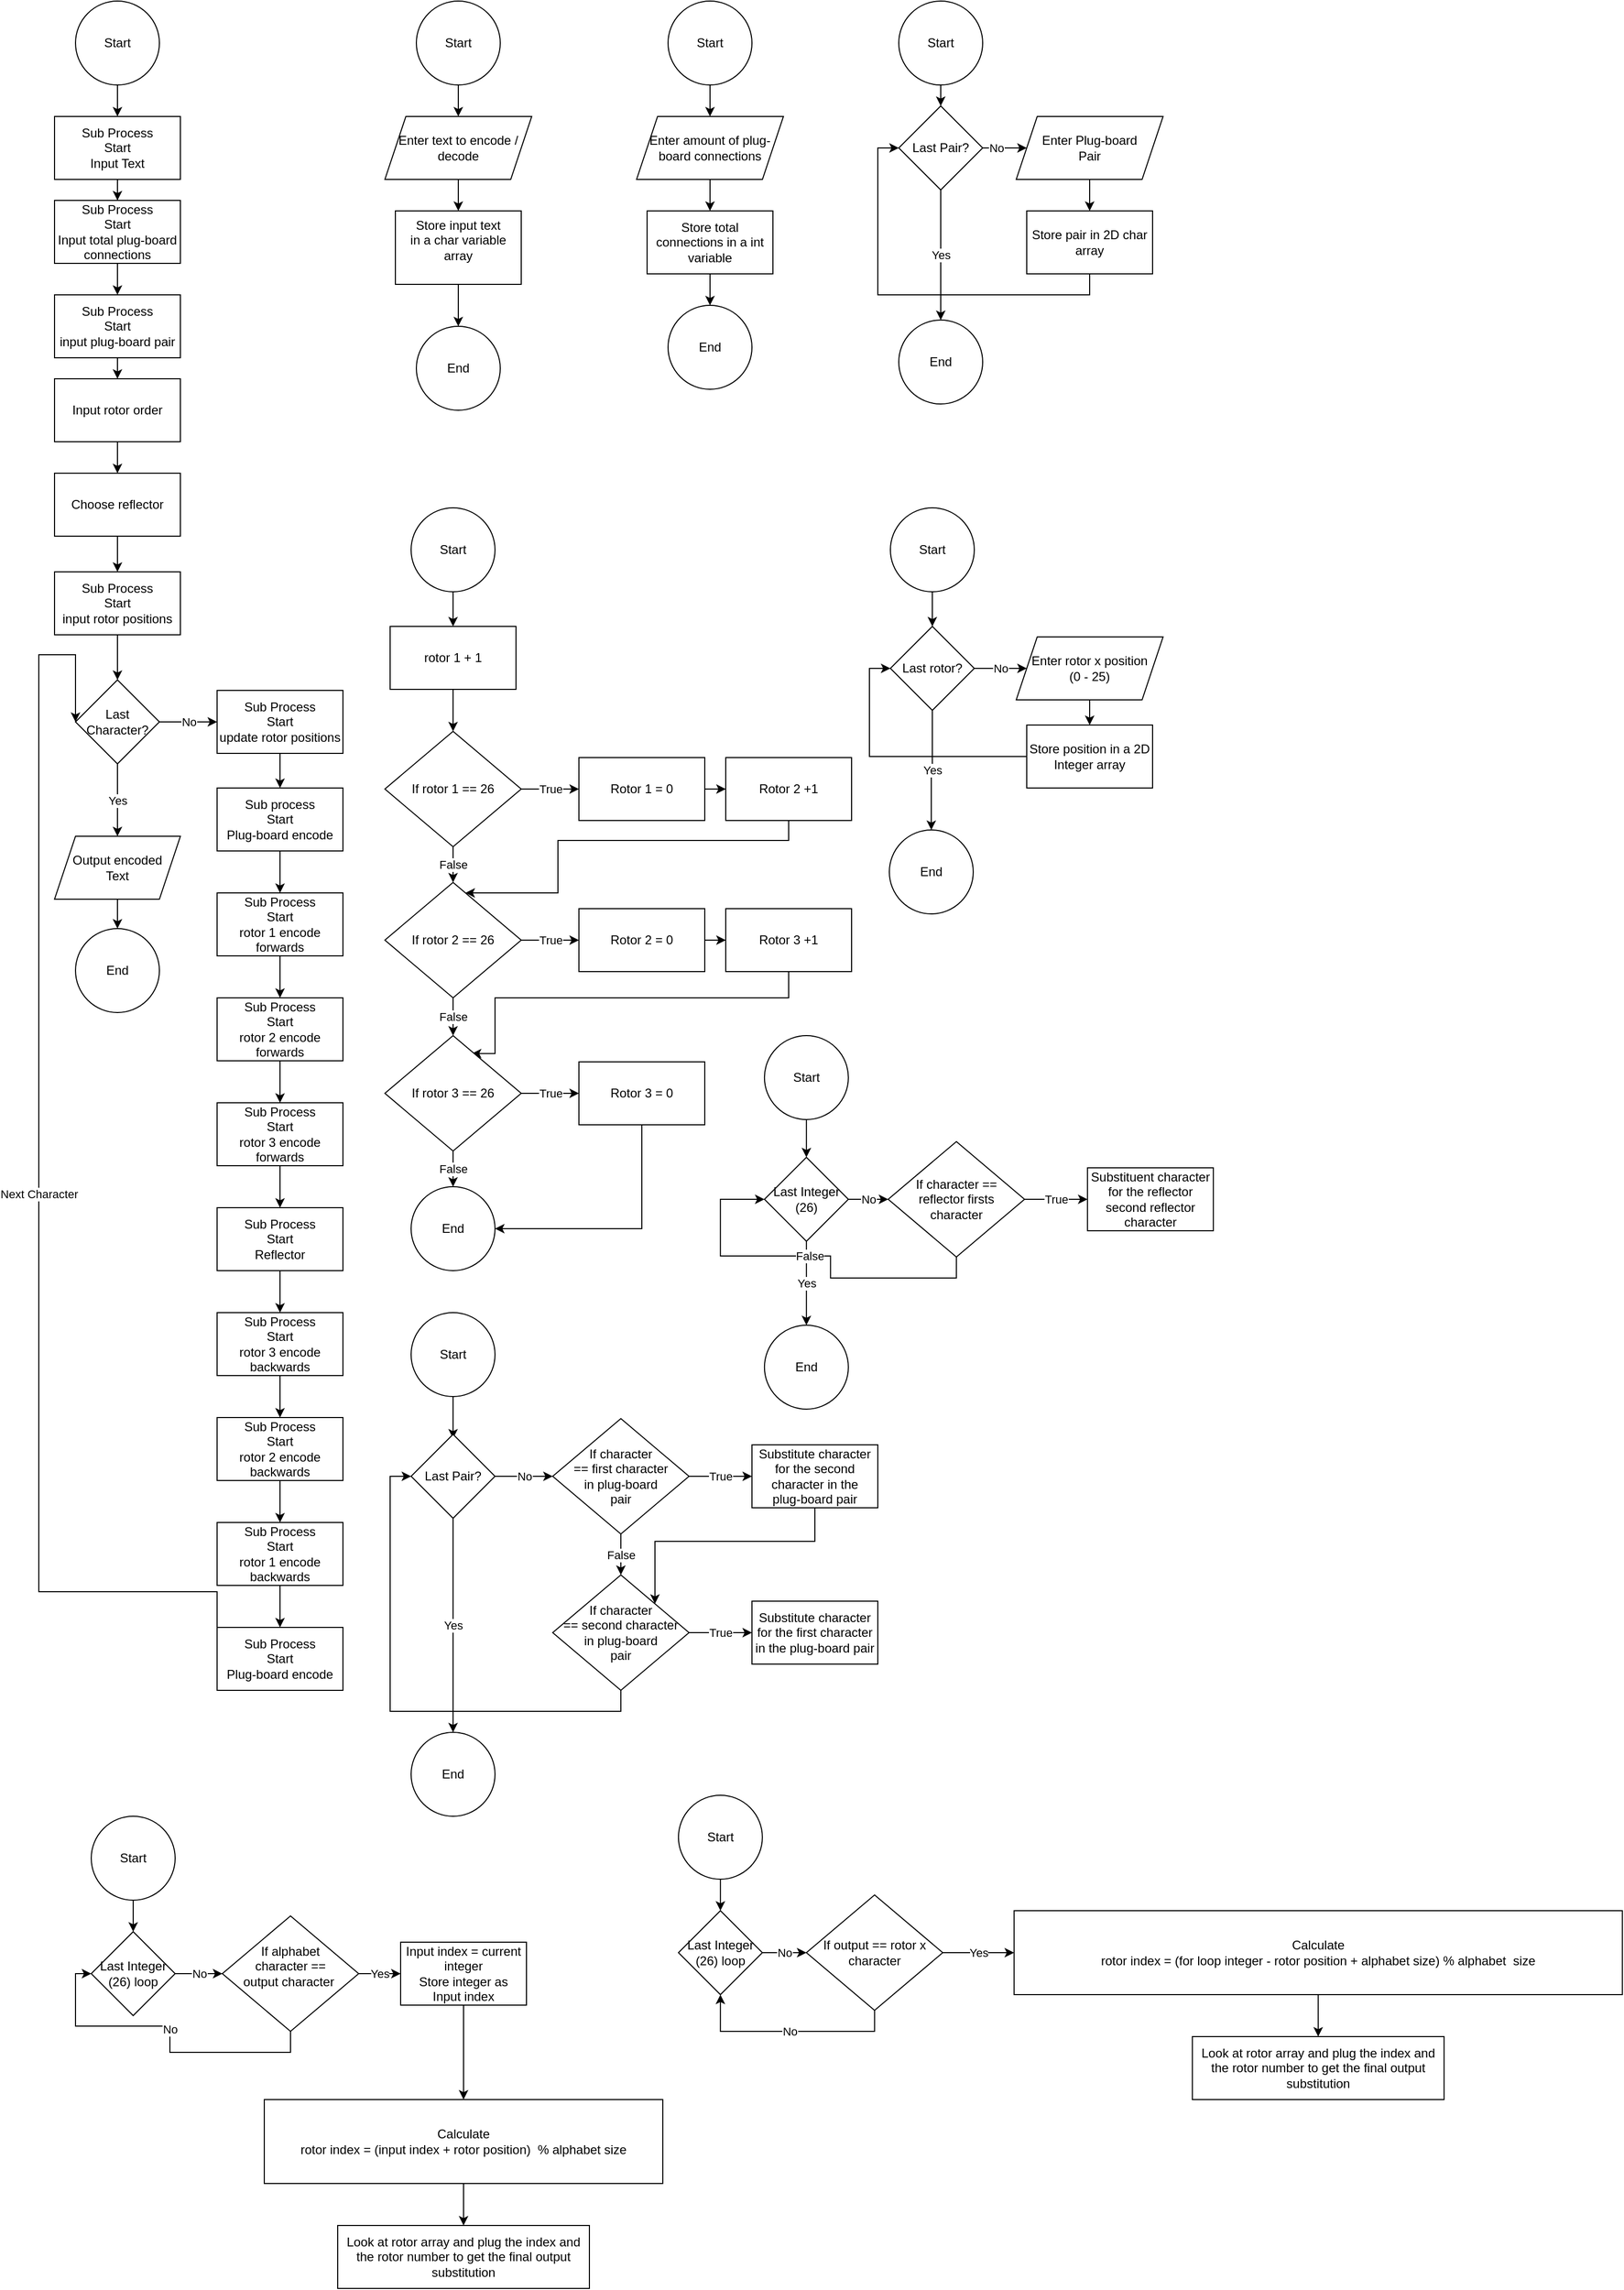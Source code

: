 <mxfile version="21.2.3" type="device">
  <diagram name="Page-1" id="kJ8XNC6W_5J8-SDx6Yfg">
    <mxGraphModel dx="4483" dy="1734" grid="1" gridSize="10" guides="1" tooltips="1" connect="1" arrows="1" fold="1" page="1" pageScale="1" pageWidth="850" pageHeight="1100" math="0" shadow="0">
      <root>
        <mxCell id="0" />
        <mxCell id="1" parent="0" />
        <mxCell id="PtJPAvX1GT3k7nJzszMa-4" value="" style="edgeStyle=orthogonalEdgeStyle;rounded=0;orthogonalLoop=1;jettySize=auto;html=1;" parent="1" source="PtJPAvX1GT3k7nJzszMa-2" target="PtJPAvX1GT3k7nJzszMa-3" edge="1">
          <mxGeometry relative="1" as="geometry" />
        </mxCell>
        <mxCell id="PtJPAvX1GT3k7nJzszMa-2" value="Start" style="ellipse;whiteSpace=wrap;html=1;aspect=fixed;" parent="1" vertex="1">
          <mxGeometry x="385" y="60" width="80" height="80" as="geometry" />
        </mxCell>
        <mxCell id="PtJPAvX1GT3k7nJzszMa-6" value="" style="edgeStyle=orthogonalEdgeStyle;rounded=0;orthogonalLoop=1;jettySize=auto;html=1;" parent="1" source="PtJPAvX1GT3k7nJzszMa-3" target="PtJPAvX1GT3k7nJzszMa-5" edge="1">
          <mxGeometry relative="1" as="geometry" />
        </mxCell>
        <mxCell id="PtJPAvX1GT3k7nJzszMa-3" value="&lt;div&gt;Sub Process&lt;/div&gt;&lt;div&gt;Start &lt;br&gt;&lt;/div&gt;&lt;div&gt;Input Text&lt;br&gt;&lt;/div&gt;" style="whiteSpace=wrap;html=1;" parent="1" vertex="1">
          <mxGeometry x="365" y="170" width="120" height="60" as="geometry" />
        </mxCell>
        <mxCell id="PtJPAvX1GT3k7nJzszMa-10" value="" style="edgeStyle=orthogonalEdgeStyle;rounded=0;orthogonalLoop=1;jettySize=auto;html=1;" parent="1" source="PtJPAvX1GT3k7nJzszMa-5" target="PtJPAvX1GT3k7nJzszMa-9" edge="1">
          <mxGeometry relative="1" as="geometry" />
        </mxCell>
        <mxCell id="PtJPAvX1GT3k7nJzszMa-5" value="&lt;div&gt;Sub Process&lt;/div&gt;&lt;div&gt;Start &lt;br&gt;&lt;/div&gt;&lt;div&gt;Input total plug-board connections&lt;/div&gt;" style="whiteSpace=wrap;html=1;" parent="1" vertex="1">
          <mxGeometry x="365" y="250" width="120" height="60" as="geometry" />
        </mxCell>
        <mxCell id="dmlPbitgX_G30XctuyZ0-2" style="edgeStyle=orthogonalEdgeStyle;rounded=0;orthogonalLoop=1;jettySize=auto;html=1;exitX=0.5;exitY=1;exitDx=0;exitDy=0;entryX=0.5;entryY=0;entryDx=0;entryDy=0;" edge="1" parent="1" source="PtJPAvX1GT3k7nJzszMa-9" target="dmlPbitgX_G30XctuyZ0-1">
          <mxGeometry relative="1" as="geometry" />
        </mxCell>
        <mxCell id="PtJPAvX1GT3k7nJzszMa-9" value="&lt;div&gt;Sub Process&lt;/div&gt;&lt;div&gt;Start&lt;/div&gt;&lt;div&gt;input plug-board pair&lt;br&gt;&lt;/div&gt;" style="whiteSpace=wrap;html=1;" parent="1" vertex="1">
          <mxGeometry x="365" y="340" width="120" height="60" as="geometry" />
        </mxCell>
        <mxCell id="PtJPAvX1GT3k7nJzszMa-15" value="" style="edgeStyle=orthogonalEdgeStyle;rounded=0;orthogonalLoop=1;jettySize=auto;html=1;" parent="1" source="PtJPAvX1GT3k7nJzszMa-11" target="PtJPAvX1GT3k7nJzszMa-14" edge="1">
          <mxGeometry relative="1" as="geometry" />
        </mxCell>
        <mxCell id="PtJPAvX1GT3k7nJzszMa-11" value="&lt;div&gt;Sub Process&lt;/div&gt;&lt;div&gt;Start&lt;/div&gt;&lt;div&gt;input rotor positions&lt;br&gt;&lt;/div&gt;" style="whiteSpace=wrap;html=1;" parent="1" vertex="1">
          <mxGeometry x="365" y="604" width="120" height="60" as="geometry" />
        </mxCell>
        <mxCell id="PtJPAvX1GT3k7nJzszMa-18" value="Yes" style="edgeStyle=orthogonalEdgeStyle;rounded=0;orthogonalLoop=1;jettySize=auto;html=1;exitX=0.5;exitY=1;exitDx=0;exitDy=0;entryX=0.5;entryY=0;entryDx=0;entryDy=0;" parent="1" source="PtJPAvX1GT3k7nJzszMa-14" target="PtJPAvX1GT3k7nJzszMa-17" edge="1">
          <mxGeometry relative="1" as="geometry" />
        </mxCell>
        <mxCell id="PtJPAvX1GT3k7nJzszMa-42" value="No" style="edgeStyle=orthogonalEdgeStyle;rounded=0;orthogonalLoop=1;jettySize=auto;html=1;exitX=1;exitY=0.5;exitDx=0;exitDy=0;" parent="1" source="PtJPAvX1GT3k7nJzszMa-14" target="PtJPAvX1GT3k7nJzszMa-39" edge="1">
          <mxGeometry relative="1" as="geometry" />
        </mxCell>
        <mxCell id="PtJPAvX1GT3k7nJzszMa-14" value="Last Character?" style="rhombus;whiteSpace=wrap;html=1;" parent="1" vertex="1">
          <mxGeometry x="385" y="707" width="80" height="80" as="geometry" />
        </mxCell>
        <mxCell id="PtJPAvX1GT3k7nJzszMa-55" value="" style="edgeStyle=orthogonalEdgeStyle;rounded=0;orthogonalLoop=1;jettySize=auto;html=1;" parent="1" source="PtJPAvX1GT3k7nJzszMa-17" target="PtJPAvX1GT3k7nJzszMa-54" edge="1">
          <mxGeometry relative="1" as="geometry" />
        </mxCell>
        <mxCell id="PtJPAvX1GT3k7nJzszMa-17" value="&lt;div&gt;Output encoded&lt;/div&gt;&lt;div&gt;Text&lt;br&gt;&lt;/div&gt;" style="shape=parallelogram;perimeter=parallelogramPerimeter;whiteSpace=wrap;html=1;fixedSize=1;" parent="1" vertex="1">
          <mxGeometry x="365" y="856" width="120" height="60" as="geometry" />
        </mxCell>
        <mxCell id="PtJPAvX1GT3k7nJzszMa-45" style="edgeStyle=orthogonalEdgeStyle;rounded=0;orthogonalLoop=1;jettySize=auto;html=1;exitX=0.5;exitY=1;exitDx=0;exitDy=0;" parent="1" source="PtJPAvX1GT3k7nJzszMa-19" target="PtJPAvX1GT3k7nJzszMa-21" edge="1">
          <mxGeometry relative="1" as="geometry" />
        </mxCell>
        <mxCell id="PtJPAvX1GT3k7nJzszMa-19" value="&lt;div&gt;Sub process&lt;/div&gt;&lt;div&gt;Start &lt;br&gt;&lt;/div&gt;&lt;div&gt;Plug-board encode&lt;br&gt;&lt;/div&gt;" style="whiteSpace=wrap;html=1;" parent="1" vertex="1">
          <mxGeometry x="520" y="810" width="120" height="60" as="geometry" />
        </mxCell>
        <mxCell id="PtJPAvX1GT3k7nJzszMa-46" style="edgeStyle=orthogonalEdgeStyle;rounded=0;orthogonalLoop=1;jettySize=auto;html=1;exitX=0.5;exitY=1;exitDx=0;exitDy=0;entryX=0.5;entryY=0;entryDx=0;entryDy=0;" parent="1" source="PtJPAvX1GT3k7nJzszMa-21" target="PtJPAvX1GT3k7nJzszMa-25" edge="1">
          <mxGeometry relative="1" as="geometry" />
        </mxCell>
        <mxCell id="PtJPAvX1GT3k7nJzszMa-21" value="&lt;div&gt;Sub Process&lt;/div&gt;&lt;div&gt;Start&lt;/div&gt;&lt;div&gt;rotor 1 encode forwards&lt;br&gt;&lt;/div&gt;" style="whiteSpace=wrap;html=1;" parent="1" vertex="1">
          <mxGeometry x="520" y="910" width="120" height="60" as="geometry" />
        </mxCell>
        <mxCell id="PtJPAvX1GT3k7nJzszMa-47" style="edgeStyle=orthogonalEdgeStyle;rounded=0;orthogonalLoop=1;jettySize=auto;html=1;exitX=0.5;exitY=1;exitDx=0;exitDy=0;entryX=0.5;entryY=0;entryDx=0;entryDy=0;" parent="1" source="PtJPAvX1GT3k7nJzszMa-25" target="PtJPAvX1GT3k7nJzszMa-27" edge="1">
          <mxGeometry relative="1" as="geometry" />
        </mxCell>
        <mxCell id="PtJPAvX1GT3k7nJzszMa-25" value="&lt;div&gt;Sub Process &lt;br&gt;&lt;/div&gt;&lt;div&gt;Start&lt;/div&gt;&lt;div&gt;rotor 2 encode forwards&lt;br&gt;&lt;/div&gt;" style="whiteSpace=wrap;html=1;" parent="1" vertex="1">
          <mxGeometry x="520" y="1010" width="120" height="60" as="geometry" />
        </mxCell>
        <mxCell id="PtJPAvX1GT3k7nJzszMa-48" style="edgeStyle=orthogonalEdgeStyle;rounded=0;orthogonalLoop=1;jettySize=auto;html=1;exitX=0.5;exitY=1;exitDx=0;exitDy=0;entryX=0.5;entryY=0;entryDx=0;entryDy=0;" parent="1" source="PtJPAvX1GT3k7nJzszMa-27" target="PtJPAvX1GT3k7nJzszMa-29" edge="1">
          <mxGeometry relative="1" as="geometry" />
        </mxCell>
        <mxCell id="PtJPAvX1GT3k7nJzszMa-27" value="&lt;div&gt;Sub Process&lt;/div&gt;&lt;div&gt;Start&lt;/div&gt;&lt;div&gt;rotor 3 encode&lt;/div&gt;&lt;div&gt;forwards&lt;br&gt;&lt;/div&gt;" style="whiteSpace=wrap;html=1;" parent="1" vertex="1">
          <mxGeometry x="520" y="1110" width="120" height="60" as="geometry" />
        </mxCell>
        <mxCell id="PtJPAvX1GT3k7nJzszMa-49" style="edgeStyle=orthogonalEdgeStyle;rounded=0;orthogonalLoop=1;jettySize=auto;html=1;exitX=0.5;exitY=1;exitDx=0;exitDy=0;" parent="1" source="PtJPAvX1GT3k7nJzszMa-29" target="PtJPAvX1GT3k7nJzszMa-31" edge="1">
          <mxGeometry relative="1" as="geometry" />
        </mxCell>
        <mxCell id="PtJPAvX1GT3k7nJzszMa-29" value="&lt;div&gt;Sub Process&lt;/div&gt;&lt;div&gt;Start&lt;/div&gt;&lt;div&gt;Reflector&lt;br&gt;&lt;/div&gt;" style="whiteSpace=wrap;html=1;" parent="1" vertex="1">
          <mxGeometry x="520" y="1210" width="120" height="60" as="geometry" />
        </mxCell>
        <mxCell id="PtJPAvX1GT3k7nJzszMa-50" style="edgeStyle=orthogonalEdgeStyle;rounded=0;orthogonalLoop=1;jettySize=auto;html=1;exitX=0.5;exitY=1;exitDx=0;exitDy=0;entryX=0.5;entryY=0;entryDx=0;entryDy=0;" parent="1" source="PtJPAvX1GT3k7nJzszMa-31" target="PtJPAvX1GT3k7nJzszMa-33" edge="1">
          <mxGeometry relative="1" as="geometry" />
        </mxCell>
        <mxCell id="PtJPAvX1GT3k7nJzszMa-31" value="&lt;div&gt;Sub Process&lt;/div&gt;&lt;div&gt;Start&lt;/div&gt;&lt;div&gt;rotor 3 encode backwards&lt;br&gt;&lt;/div&gt;" style="whiteSpace=wrap;html=1;" parent="1" vertex="1">
          <mxGeometry x="520" y="1310" width="120" height="60" as="geometry" />
        </mxCell>
        <mxCell id="PtJPAvX1GT3k7nJzszMa-51" style="edgeStyle=orthogonalEdgeStyle;rounded=0;orthogonalLoop=1;jettySize=auto;html=1;exitX=0.5;exitY=1;exitDx=0;exitDy=0;entryX=0.5;entryY=0;entryDx=0;entryDy=0;" parent="1" source="PtJPAvX1GT3k7nJzszMa-33" target="PtJPAvX1GT3k7nJzszMa-35" edge="1">
          <mxGeometry relative="1" as="geometry" />
        </mxCell>
        <mxCell id="PtJPAvX1GT3k7nJzszMa-33" value="&lt;div&gt;Sub Process&lt;/div&gt;&lt;div&gt;Start&lt;/div&gt;&lt;div&gt;rotor 2 encode&lt;/div&gt;&lt;div&gt;backwards&lt;br&gt;&lt;/div&gt;" style="whiteSpace=wrap;html=1;" parent="1" vertex="1">
          <mxGeometry x="520" y="1410" width="120" height="60" as="geometry" />
        </mxCell>
        <mxCell id="PtJPAvX1GT3k7nJzszMa-52" style="edgeStyle=orthogonalEdgeStyle;rounded=0;orthogonalLoop=1;jettySize=auto;html=1;exitX=0.5;exitY=1;exitDx=0;exitDy=0;" parent="1" source="PtJPAvX1GT3k7nJzszMa-35" target="PtJPAvX1GT3k7nJzszMa-37" edge="1">
          <mxGeometry relative="1" as="geometry" />
        </mxCell>
        <mxCell id="PtJPAvX1GT3k7nJzszMa-35" value="&lt;div&gt;Sub Process&lt;/div&gt;&lt;div&gt;Start&lt;/div&gt;&lt;div&gt;rotor 1 encode&lt;/div&gt;&lt;div&gt;backwards&lt;br&gt;&lt;/div&gt;" style="whiteSpace=wrap;html=1;" parent="1" vertex="1">
          <mxGeometry x="520" y="1510" width="120" height="60" as="geometry" />
        </mxCell>
        <mxCell id="PtJPAvX1GT3k7nJzszMa-53" value="Next Character" style="edgeStyle=orthogonalEdgeStyle;rounded=0;orthogonalLoop=1;jettySize=auto;html=1;exitX=0;exitY=0.5;exitDx=0;exitDy=0;entryX=0;entryY=0.5;entryDx=0;entryDy=0;" parent="1" source="PtJPAvX1GT3k7nJzszMa-37" target="PtJPAvX1GT3k7nJzszMa-14" edge="1">
          <mxGeometry relative="1" as="geometry">
            <Array as="points">
              <mxPoint x="350" y="1576" />
              <mxPoint x="350" y="683" />
            </Array>
          </mxGeometry>
        </mxCell>
        <mxCell id="PtJPAvX1GT3k7nJzszMa-37" value="&lt;div&gt;Sub Process&lt;/div&gt;&lt;div&gt;Start &lt;br&gt;&lt;/div&gt;&lt;div&gt;Plug-board encode&lt;/div&gt;" style="whiteSpace=wrap;html=1;" parent="1" vertex="1">
          <mxGeometry x="520" y="1610" width="120" height="60" as="geometry" />
        </mxCell>
        <mxCell id="PtJPAvX1GT3k7nJzszMa-44" style="edgeStyle=orthogonalEdgeStyle;rounded=0;orthogonalLoop=1;jettySize=auto;html=1;exitX=0.5;exitY=1;exitDx=0;exitDy=0;" parent="1" source="PtJPAvX1GT3k7nJzszMa-39" target="PtJPAvX1GT3k7nJzszMa-19" edge="1">
          <mxGeometry relative="1" as="geometry" />
        </mxCell>
        <mxCell id="PtJPAvX1GT3k7nJzszMa-39" value="&lt;div&gt;Sub Process&lt;/div&gt;&lt;div&gt;Start&lt;/div&gt;&lt;div&gt;update rotor positions&lt;br&gt;&lt;/div&gt;" style="rounded=0;whiteSpace=wrap;html=1;" parent="1" vertex="1">
          <mxGeometry x="520" y="717" width="120" height="60" as="geometry" />
        </mxCell>
        <mxCell id="PtJPAvX1GT3k7nJzszMa-54" value="End" style="ellipse;whiteSpace=wrap;html=1;" parent="1" vertex="1">
          <mxGeometry x="385" y="944" width="80" height="80" as="geometry" />
        </mxCell>
        <mxCell id="PtJPAvX1GT3k7nJzszMa-60" style="edgeStyle=orthogonalEdgeStyle;rounded=0;orthogonalLoop=1;jettySize=auto;html=1;exitX=0.5;exitY=1;exitDx=0;exitDy=0;entryX=0.5;entryY=0;entryDx=0;entryDy=0;" parent="1" source="PtJPAvX1GT3k7nJzszMa-56" target="PtJPAvX1GT3k7nJzszMa-59" edge="1">
          <mxGeometry relative="1" as="geometry" />
        </mxCell>
        <mxCell id="PtJPAvX1GT3k7nJzszMa-56" value="Start" style="ellipse;whiteSpace=wrap;html=1;aspect=fixed;" parent="1" vertex="1">
          <mxGeometry x="710" y="60" width="80" height="80" as="geometry" />
        </mxCell>
        <mxCell id="PtJPAvX1GT3k7nJzszMa-64" value="" style="edgeStyle=orthogonalEdgeStyle;rounded=0;orthogonalLoop=1;jettySize=auto;html=1;" parent="1" source="PtJPAvX1GT3k7nJzszMa-59" target="PtJPAvX1GT3k7nJzszMa-63" edge="1">
          <mxGeometry relative="1" as="geometry" />
        </mxCell>
        <mxCell id="PtJPAvX1GT3k7nJzszMa-59" value="Enter text to encode / decode" style="shape=parallelogram;perimeter=parallelogramPerimeter;whiteSpace=wrap;html=1;fixedSize=1;" parent="1" vertex="1">
          <mxGeometry x="680" y="170" width="140" height="60" as="geometry" />
        </mxCell>
        <mxCell id="PtJPAvX1GT3k7nJzszMa-66" value="" style="edgeStyle=orthogonalEdgeStyle;rounded=0;orthogonalLoop=1;jettySize=auto;html=1;" parent="1" source="PtJPAvX1GT3k7nJzszMa-63" target="PtJPAvX1GT3k7nJzszMa-65" edge="1">
          <mxGeometry relative="1" as="geometry" />
        </mxCell>
        <mxCell id="PtJPAvX1GT3k7nJzszMa-63" value="&lt;div&gt;Store input text&lt;/div&gt;&lt;div&gt;in a char variable array&lt;br&gt;&lt;/div&gt;&lt;div&gt;&lt;br&gt;&lt;/div&gt;" style="whiteSpace=wrap;html=1;" parent="1" vertex="1">
          <mxGeometry x="690" y="260" width="120" height="70" as="geometry" />
        </mxCell>
        <mxCell id="PtJPAvX1GT3k7nJzszMa-65" value="End" style="ellipse;whiteSpace=wrap;html=1;" parent="1" vertex="1">
          <mxGeometry x="710" y="370" width="80" height="80" as="geometry" />
        </mxCell>
        <mxCell id="PtJPAvX1GT3k7nJzszMa-72" style="edgeStyle=orthogonalEdgeStyle;rounded=0;orthogonalLoop=1;jettySize=auto;html=1;exitX=0.5;exitY=1;exitDx=0;exitDy=0;entryX=0.5;entryY=0;entryDx=0;entryDy=0;" parent="1" source="PtJPAvX1GT3k7nJzszMa-67" target="PtJPAvX1GT3k7nJzszMa-71" edge="1">
          <mxGeometry relative="1" as="geometry" />
        </mxCell>
        <mxCell id="PtJPAvX1GT3k7nJzszMa-67" value="Start" style="ellipse;whiteSpace=wrap;html=1;aspect=fixed;" parent="1" vertex="1">
          <mxGeometry x="950" y="60" width="80" height="80" as="geometry" />
        </mxCell>
        <mxCell id="PtJPAvX1GT3k7nJzszMa-74" value="" style="edgeStyle=orthogonalEdgeStyle;rounded=0;orthogonalLoop=1;jettySize=auto;html=1;" parent="1" source="PtJPAvX1GT3k7nJzszMa-71" target="PtJPAvX1GT3k7nJzszMa-73" edge="1">
          <mxGeometry relative="1" as="geometry" />
        </mxCell>
        <mxCell id="PtJPAvX1GT3k7nJzszMa-71" value="Enter amount of plug-board connections" style="shape=parallelogram;perimeter=parallelogramPerimeter;whiteSpace=wrap;html=1;fixedSize=1;" parent="1" vertex="1">
          <mxGeometry x="920" y="170" width="140" height="60" as="geometry" />
        </mxCell>
        <mxCell id="PtJPAvX1GT3k7nJzszMa-76" value="" style="edgeStyle=orthogonalEdgeStyle;rounded=0;orthogonalLoop=1;jettySize=auto;html=1;" parent="1" source="PtJPAvX1GT3k7nJzszMa-73" target="PtJPAvX1GT3k7nJzszMa-75" edge="1">
          <mxGeometry relative="1" as="geometry" />
        </mxCell>
        <mxCell id="PtJPAvX1GT3k7nJzszMa-73" value="Store total connections in a int variable" style="whiteSpace=wrap;html=1;" parent="1" vertex="1">
          <mxGeometry x="930" y="260" width="120" height="60" as="geometry" />
        </mxCell>
        <mxCell id="PtJPAvX1GT3k7nJzszMa-75" value="End" style="ellipse;whiteSpace=wrap;html=1;" parent="1" vertex="1">
          <mxGeometry x="950" y="350" width="80" height="80" as="geometry" />
        </mxCell>
        <mxCell id="PtJPAvX1GT3k7nJzszMa-81" style="edgeStyle=orthogonalEdgeStyle;rounded=0;orthogonalLoop=1;jettySize=auto;html=1;exitX=0.5;exitY=1;exitDx=0;exitDy=0;entryX=0.5;entryY=0;entryDx=0;entryDy=0;" parent="1" source="PtJPAvX1GT3k7nJzszMa-77" target="PtJPAvX1GT3k7nJzszMa-80" edge="1">
          <mxGeometry relative="1" as="geometry" />
        </mxCell>
        <mxCell id="PtJPAvX1GT3k7nJzszMa-77" value="Start" style="ellipse;whiteSpace=wrap;html=1;aspect=fixed;" parent="1" vertex="1">
          <mxGeometry x="1170" y="60" width="80" height="80" as="geometry" />
        </mxCell>
        <mxCell id="PtJPAvX1GT3k7nJzszMa-84" value="No" style="edgeStyle=orthogonalEdgeStyle;rounded=0;orthogonalLoop=1;jettySize=auto;html=1;exitX=1;exitY=0.5;exitDx=0;exitDy=0;entryX=0;entryY=0.5;entryDx=0;entryDy=0;" parent="1" source="PtJPAvX1GT3k7nJzszMa-80" target="PtJPAvX1GT3k7nJzszMa-82" edge="1">
          <mxGeometry relative="1" as="geometry" />
        </mxCell>
        <mxCell id="PtJPAvX1GT3k7nJzszMa-88" value="Yes" style="edgeStyle=orthogonalEdgeStyle;rounded=0;orthogonalLoop=1;jettySize=auto;html=1;" parent="1" source="PtJPAvX1GT3k7nJzszMa-80" target="PtJPAvX1GT3k7nJzszMa-87" edge="1">
          <mxGeometry relative="1" as="geometry" />
        </mxCell>
        <mxCell id="PtJPAvX1GT3k7nJzszMa-80" value="Last Pair?" style="rhombus;whiteSpace=wrap;html=1;" parent="1" vertex="1">
          <mxGeometry x="1170" y="160" width="80" height="80" as="geometry" />
        </mxCell>
        <mxCell id="PtJPAvX1GT3k7nJzszMa-86" value="" style="edgeStyle=orthogonalEdgeStyle;rounded=0;orthogonalLoop=1;jettySize=auto;html=1;" parent="1" source="PtJPAvX1GT3k7nJzszMa-82" target="PtJPAvX1GT3k7nJzszMa-85" edge="1">
          <mxGeometry relative="1" as="geometry" />
        </mxCell>
        <mxCell id="PtJPAvX1GT3k7nJzszMa-82" value="&lt;div&gt;Enter Plug-board&lt;/div&gt;&lt;div&gt;Pair&lt;br&gt;&lt;/div&gt;" style="shape=parallelogram;perimeter=parallelogramPerimeter;whiteSpace=wrap;html=1;fixedSize=1;" parent="1" vertex="1">
          <mxGeometry x="1282" y="170" width="140" height="60" as="geometry" />
        </mxCell>
        <mxCell id="PtJPAvX1GT3k7nJzszMa-90" style="edgeStyle=orthogonalEdgeStyle;rounded=0;orthogonalLoop=1;jettySize=auto;html=1;exitX=0.5;exitY=1;exitDx=0;exitDy=0;entryX=0;entryY=0.5;entryDx=0;entryDy=0;" parent="1" source="PtJPAvX1GT3k7nJzszMa-85" target="PtJPAvX1GT3k7nJzszMa-80" edge="1">
          <mxGeometry relative="1" as="geometry" />
        </mxCell>
        <mxCell id="PtJPAvX1GT3k7nJzszMa-85" value="&lt;div&gt;Store pair in 2D char array&lt;br&gt;&lt;/div&gt;" style="whiteSpace=wrap;html=1;" parent="1" vertex="1">
          <mxGeometry x="1292" y="260" width="120" height="60" as="geometry" />
        </mxCell>
        <mxCell id="PtJPAvX1GT3k7nJzszMa-87" value="End" style="ellipse;whiteSpace=wrap;html=1;" parent="1" vertex="1">
          <mxGeometry x="1170" y="364" width="80" height="80" as="geometry" />
        </mxCell>
        <mxCell id="PtJPAvX1GT3k7nJzszMa-93" style="edgeStyle=orthogonalEdgeStyle;rounded=0;orthogonalLoop=1;jettySize=auto;html=1;exitX=0.5;exitY=1;exitDx=0;exitDy=0;entryX=0.5;entryY=0;entryDx=0;entryDy=0;" parent="1" source="PtJPAvX1GT3k7nJzszMa-91" target="PtJPAvX1GT3k7nJzszMa-92" edge="1">
          <mxGeometry relative="1" as="geometry" />
        </mxCell>
        <mxCell id="PtJPAvX1GT3k7nJzszMa-91" value="Start" style="ellipse;whiteSpace=wrap;html=1;aspect=fixed;" parent="1" vertex="1">
          <mxGeometry x="1162" y="543" width="80" height="80" as="geometry" />
        </mxCell>
        <mxCell id="PtJPAvX1GT3k7nJzszMa-95" value="No" style="edgeStyle=orthogonalEdgeStyle;rounded=0;orthogonalLoop=1;jettySize=auto;html=1;exitX=1;exitY=0.5;exitDx=0;exitDy=0;entryX=0;entryY=0.5;entryDx=0;entryDy=0;" parent="1" source="PtJPAvX1GT3k7nJzszMa-92" target="PtJPAvX1GT3k7nJzszMa-94" edge="1">
          <mxGeometry relative="1" as="geometry" />
        </mxCell>
        <mxCell id="PtJPAvX1GT3k7nJzszMa-99" value="Yes" style="edgeStyle=orthogonalEdgeStyle;rounded=0;orthogonalLoop=1;jettySize=auto;html=1;" parent="1" source="PtJPAvX1GT3k7nJzszMa-92" target="PtJPAvX1GT3k7nJzszMa-98" edge="1">
          <mxGeometry relative="1" as="geometry" />
        </mxCell>
        <mxCell id="PtJPAvX1GT3k7nJzszMa-92" value="Last rotor?" style="rhombus;whiteSpace=wrap;html=1;" parent="1" vertex="1">
          <mxGeometry x="1162" y="656" width="80" height="80" as="geometry" />
        </mxCell>
        <mxCell id="PtJPAvX1GT3k7nJzszMa-97" value="" style="edgeStyle=orthogonalEdgeStyle;rounded=0;orthogonalLoop=1;jettySize=auto;html=1;" parent="1" source="PtJPAvX1GT3k7nJzszMa-94" target="PtJPAvX1GT3k7nJzszMa-96" edge="1">
          <mxGeometry relative="1" as="geometry" />
        </mxCell>
        <mxCell id="PtJPAvX1GT3k7nJzszMa-94" value="&lt;div&gt;Enter rotor x position &lt;br&gt;&lt;/div&gt;&lt;div&gt;(0 - 25)&lt;/div&gt;" style="shape=parallelogram;perimeter=parallelogramPerimeter;whiteSpace=wrap;html=1;fixedSize=1;" parent="1" vertex="1">
          <mxGeometry x="1282" y="666" width="140" height="60" as="geometry" />
        </mxCell>
        <mxCell id="PtJPAvX1GT3k7nJzszMa-100" style="edgeStyle=orthogonalEdgeStyle;rounded=0;orthogonalLoop=1;jettySize=auto;html=1;exitX=0;exitY=0.5;exitDx=0;exitDy=0;entryX=0;entryY=0.5;entryDx=0;entryDy=0;" parent="1" source="PtJPAvX1GT3k7nJzszMa-96" target="PtJPAvX1GT3k7nJzszMa-92" edge="1">
          <mxGeometry relative="1" as="geometry" />
        </mxCell>
        <mxCell id="PtJPAvX1GT3k7nJzszMa-96" value="&lt;div&gt;Store position in a 2D&lt;/div&gt;&lt;div&gt;Integer array &lt;br&gt;&lt;/div&gt;" style="whiteSpace=wrap;html=1;" parent="1" vertex="1">
          <mxGeometry x="1292" y="750" width="120" height="60" as="geometry" />
        </mxCell>
        <mxCell id="PtJPAvX1GT3k7nJzszMa-98" value="End" style="ellipse;whiteSpace=wrap;html=1;" parent="1" vertex="1">
          <mxGeometry x="1161" y="850" width="80" height="80" as="geometry" />
        </mxCell>
        <mxCell id="PtJPAvX1GT3k7nJzszMa-105" value="" style="edgeStyle=orthogonalEdgeStyle;rounded=0;orthogonalLoop=1;jettySize=auto;html=1;" parent="1" source="PtJPAvX1GT3k7nJzszMa-101" target="PtJPAvX1GT3k7nJzszMa-104" edge="1">
          <mxGeometry relative="1" as="geometry" />
        </mxCell>
        <mxCell id="PtJPAvX1GT3k7nJzszMa-101" value="Start" style="ellipse;whiteSpace=wrap;html=1;aspect=fixed;" parent="1" vertex="1">
          <mxGeometry x="705" y="543" width="80" height="80" as="geometry" />
        </mxCell>
        <mxCell id="PtJPAvX1GT3k7nJzszMa-107" value="" style="edgeStyle=orthogonalEdgeStyle;rounded=0;orthogonalLoop=1;jettySize=auto;html=1;" parent="1" source="PtJPAvX1GT3k7nJzszMa-104" target="PtJPAvX1GT3k7nJzszMa-106" edge="1">
          <mxGeometry relative="1" as="geometry" />
        </mxCell>
        <mxCell id="PtJPAvX1GT3k7nJzszMa-104" value="rotor 1 + 1" style="whiteSpace=wrap;html=1;" parent="1" vertex="1">
          <mxGeometry x="685" y="656" width="120" height="60" as="geometry" />
        </mxCell>
        <mxCell id="PtJPAvX1GT3k7nJzszMa-130" value="True" style="edgeStyle=orthogonalEdgeStyle;rounded=0;orthogonalLoop=1;jettySize=auto;html=1;" parent="1" source="PtJPAvX1GT3k7nJzszMa-106" target="PtJPAvX1GT3k7nJzszMa-129" edge="1">
          <mxGeometry relative="1" as="geometry" />
        </mxCell>
        <mxCell id="PtJPAvX1GT3k7nJzszMa-133" value="False" style="edgeStyle=orthogonalEdgeStyle;rounded=0;orthogonalLoop=1;jettySize=auto;html=1;exitX=0.5;exitY=1;exitDx=0;exitDy=0;entryX=0.5;entryY=0;entryDx=0;entryDy=0;" parent="1" source="PtJPAvX1GT3k7nJzszMa-106" target="PtJPAvX1GT3k7nJzszMa-126" edge="1">
          <mxGeometry relative="1" as="geometry" />
        </mxCell>
        <mxCell id="PtJPAvX1GT3k7nJzszMa-106" value="If rotor 1 == 26" style="rhombus;whiteSpace=wrap;html=1;" parent="1" vertex="1">
          <mxGeometry x="680" y="756" width="130" height="110" as="geometry" />
        </mxCell>
        <mxCell id="PtJPAvX1GT3k7nJzszMa-136" value="True" style="edgeStyle=orthogonalEdgeStyle;rounded=0;orthogonalLoop=1;jettySize=auto;html=1;" parent="1" source="PtJPAvX1GT3k7nJzszMa-126" target="PtJPAvX1GT3k7nJzszMa-135" edge="1">
          <mxGeometry relative="1" as="geometry" />
        </mxCell>
        <mxCell id="PtJPAvX1GT3k7nJzszMa-142" value="False" style="edgeStyle=orthogonalEdgeStyle;rounded=0;orthogonalLoop=1;jettySize=auto;html=1;exitX=0.5;exitY=1;exitDx=0;exitDy=0;entryX=0.5;entryY=0;entryDx=0;entryDy=0;" parent="1" source="PtJPAvX1GT3k7nJzszMa-126" target="PtJPAvX1GT3k7nJzszMa-141" edge="1">
          <mxGeometry relative="1" as="geometry" />
        </mxCell>
        <mxCell id="PtJPAvX1GT3k7nJzszMa-126" value="If rotor 2 == 26" style="rhombus;whiteSpace=wrap;html=1;" parent="1" vertex="1">
          <mxGeometry x="680" y="900" width="130" height="110" as="geometry" />
        </mxCell>
        <mxCell id="PtJPAvX1GT3k7nJzszMa-132" value="" style="edgeStyle=orthogonalEdgeStyle;rounded=0;orthogonalLoop=1;jettySize=auto;html=1;" parent="1" source="PtJPAvX1GT3k7nJzszMa-129" target="PtJPAvX1GT3k7nJzszMa-131" edge="1">
          <mxGeometry relative="1" as="geometry" />
        </mxCell>
        <mxCell id="PtJPAvX1GT3k7nJzszMa-129" value="Rotor 1 = 0" style="whiteSpace=wrap;html=1;" parent="1" vertex="1">
          <mxGeometry x="865" y="781" width="120" height="60" as="geometry" />
        </mxCell>
        <mxCell id="PtJPAvX1GT3k7nJzszMa-134" style="edgeStyle=orthogonalEdgeStyle;rounded=0;orthogonalLoop=1;jettySize=auto;html=1;exitX=0.5;exitY=1;exitDx=0;exitDy=0;" parent="1" source="PtJPAvX1GT3k7nJzszMa-131" target="PtJPAvX1GT3k7nJzszMa-126" edge="1">
          <mxGeometry relative="1" as="geometry">
            <Array as="points">
              <mxPoint x="1065" y="860" />
              <mxPoint x="845" y="860" />
              <mxPoint x="845" y="910" />
            </Array>
          </mxGeometry>
        </mxCell>
        <mxCell id="PtJPAvX1GT3k7nJzszMa-131" value="Rotor 2 +1" style="whiteSpace=wrap;html=1;" parent="1" vertex="1">
          <mxGeometry x="1005" y="781" width="120" height="60" as="geometry" />
        </mxCell>
        <mxCell id="PtJPAvX1GT3k7nJzszMa-138" value="" style="edgeStyle=orthogonalEdgeStyle;rounded=0;orthogonalLoop=1;jettySize=auto;html=1;" parent="1" source="PtJPAvX1GT3k7nJzszMa-135" target="PtJPAvX1GT3k7nJzszMa-137" edge="1">
          <mxGeometry relative="1" as="geometry" />
        </mxCell>
        <mxCell id="PtJPAvX1GT3k7nJzszMa-135" value="Rotor 2 = 0" style="whiteSpace=wrap;html=1;" parent="1" vertex="1">
          <mxGeometry x="865" y="925" width="120" height="60" as="geometry" />
        </mxCell>
        <mxCell id="PtJPAvX1GT3k7nJzszMa-143" style="edgeStyle=orthogonalEdgeStyle;rounded=0;orthogonalLoop=1;jettySize=auto;html=1;entryX=0.638;entryY=0.155;entryDx=0;entryDy=0;entryPerimeter=0;" parent="1" source="PtJPAvX1GT3k7nJzszMa-137" target="PtJPAvX1GT3k7nJzszMa-141" edge="1">
          <mxGeometry relative="1" as="geometry">
            <mxPoint x="805" y="1070" as="targetPoint" />
            <Array as="points">
              <mxPoint x="1065" y="1010" />
              <mxPoint x="785" y="1010" />
              <mxPoint x="785" y="1063" />
            </Array>
          </mxGeometry>
        </mxCell>
        <mxCell id="PtJPAvX1GT3k7nJzszMa-137" value="Rotor 3 +1" style="whiteSpace=wrap;html=1;" parent="1" vertex="1">
          <mxGeometry x="1005" y="925" width="120" height="60" as="geometry" />
        </mxCell>
        <mxCell id="PtJPAvX1GT3k7nJzszMa-145" value="True" style="edgeStyle=orthogonalEdgeStyle;rounded=0;orthogonalLoop=1;jettySize=auto;html=1;" parent="1" source="PtJPAvX1GT3k7nJzszMa-141" target="PtJPAvX1GT3k7nJzszMa-144" edge="1">
          <mxGeometry relative="1" as="geometry" />
        </mxCell>
        <mxCell id="PtJPAvX1GT3k7nJzszMa-149" value="False" style="edgeStyle=orthogonalEdgeStyle;rounded=0;orthogonalLoop=1;jettySize=auto;html=1;" parent="1" source="PtJPAvX1GT3k7nJzszMa-141" target="PtJPAvX1GT3k7nJzszMa-148" edge="1">
          <mxGeometry relative="1" as="geometry" />
        </mxCell>
        <mxCell id="PtJPAvX1GT3k7nJzszMa-141" value="If rotor 3 == 26" style="rhombus;whiteSpace=wrap;html=1;" parent="1" vertex="1">
          <mxGeometry x="680" y="1046" width="130" height="110" as="geometry" />
        </mxCell>
        <mxCell id="PtJPAvX1GT3k7nJzszMa-150" style="edgeStyle=orthogonalEdgeStyle;rounded=0;orthogonalLoop=1;jettySize=auto;html=1;entryX=1;entryY=0.5;entryDx=0;entryDy=0;" parent="1" source="PtJPAvX1GT3k7nJzszMa-144" target="PtJPAvX1GT3k7nJzszMa-148" edge="1">
          <mxGeometry relative="1" as="geometry">
            <mxPoint x="925" y="1230" as="targetPoint" />
            <Array as="points">
              <mxPoint x="925" y="1230" />
            </Array>
          </mxGeometry>
        </mxCell>
        <mxCell id="PtJPAvX1GT3k7nJzszMa-144" value="Rotor 3 = 0" style="whiteSpace=wrap;html=1;" parent="1" vertex="1">
          <mxGeometry x="865" y="1071" width="120" height="60" as="geometry" />
        </mxCell>
        <mxCell id="PtJPAvX1GT3k7nJzszMa-148" value="End" style="ellipse;whiteSpace=wrap;html=1;" parent="1" vertex="1">
          <mxGeometry x="705" y="1190" width="80" height="80" as="geometry" />
        </mxCell>
        <mxCell id="PtJPAvX1GT3k7nJzszMa-153" style="edgeStyle=orthogonalEdgeStyle;rounded=0;orthogonalLoop=1;jettySize=auto;html=1;exitX=0.5;exitY=1;exitDx=0;exitDy=0;entryX=0.5;entryY=0;entryDx=0;entryDy=0;" parent="1" source="PtJPAvX1GT3k7nJzszMa-151" edge="1">
          <mxGeometry relative="1" as="geometry">
            <mxPoint x="745" y="1430" as="targetPoint" />
          </mxGeometry>
        </mxCell>
        <mxCell id="PtJPAvX1GT3k7nJzszMa-151" value="Start" style="ellipse;whiteSpace=wrap;html=1;aspect=fixed;" parent="1" vertex="1">
          <mxGeometry x="705" y="1310" width="80" height="80" as="geometry" />
        </mxCell>
        <mxCell id="PtJPAvX1GT3k7nJzszMa-156" value="Yes" style="edgeStyle=orthogonalEdgeStyle;rounded=0;orthogonalLoop=1;jettySize=auto;html=1;" parent="1" source="PtJPAvX1GT3k7nJzszMa-154" target="PtJPAvX1GT3k7nJzszMa-155" edge="1">
          <mxGeometry relative="1" as="geometry" />
        </mxCell>
        <mxCell id="PtJPAvX1GT3k7nJzszMa-160" value="No" style="edgeStyle=orthogonalEdgeStyle;rounded=0;orthogonalLoop=1;jettySize=auto;html=1;exitX=1;exitY=0.5;exitDx=0;exitDy=0;" parent="1" source="PtJPAvX1GT3k7nJzszMa-154" target="PtJPAvX1GT3k7nJzszMa-159" edge="1">
          <mxGeometry relative="1" as="geometry" />
        </mxCell>
        <mxCell id="PtJPAvX1GT3k7nJzszMa-154" value="Last Pair?" style="rhombus;whiteSpace=wrap;html=1;" parent="1" vertex="1">
          <mxGeometry x="705" y="1426" width="80" height="80" as="geometry" />
        </mxCell>
        <mxCell id="PtJPAvX1GT3k7nJzszMa-155" value="End" style="ellipse;whiteSpace=wrap;html=1;" parent="1" vertex="1">
          <mxGeometry x="705" y="1710" width="80" height="80" as="geometry" />
        </mxCell>
        <mxCell id="PtJPAvX1GT3k7nJzszMa-162" value="True" style="edgeStyle=orthogonalEdgeStyle;rounded=0;orthogonalLoop=1;jettySize=auto;html=1;" parent="1" source="PtJPAvX1GT3k7nJzszMa-159" target="PtJPAvX1GT3k7nJzszMa-161" edge="1">
          <mxGeometry relative="1" as="geometry" />
        </mxCell>
        <mxCell id="PtJPAvX1GT3k7nJzszMa-164" value="False" style="edgeStyle=orthogonalEdgeStyle;rounded=0;orthogonalLoop=1;jettySize=auto;html=1;exitX=0.5;exitY=1;exitDx=0;exitDy=0;entryX=0.5;entryY=0;entryDx=0;entryDy=0;" parent="1" source="PtJPAvX1GT3k7nJzszMa-159" target="PtJPAvX1GT3k7nJzszMa-163" edge="1">
          <mxGeometry relative="1" as="geometry" />
        </mxCell>
        <mxCell id="PtJPAvX1GT3k7nJzszMa-159" value="&lt;div&gt;If character&lt;/div&gt;&lt;div&gt;== first character&lt;/div&gt;&lt;div&gt;in plug-board&lt;/div&gt;&lt;div&gt;pair&lt;br&gt;&lt;/div&gt;" style="rhombus;whiteSpace=wrap;html=1;" parent="1" vertex="1">
          <mxGeometry x="840" y="1411" width="130" height="110" as="geometry" />
        </mxCell>
        <mxCell id="PtJPAvX1GT3k7nJzszMa-167" style="edgeStyle=orthogonalEdgeStyle;rounded=0;orthogonalLoop=1;jettySize=auto;html=1;exitX=0.5;exitY=1;exitDx=0;exitDy=0;entryX=1;entryY=0;entryDx=0;entryDy=0;" parent="1" source="PtJPAvX1GT3k7nJzszMa-161" target="PtJPAvX1GT3k7nJzszMa-163" edge="1">
          <mxGeometry relative="1" as="geometry" />
        </mxCell>
        <mxCell id="PtJPAvX1GT3k7nJzszMa-161" value="&lt;div&gt;Substitute character&lt;/div&gt;&lt;div&gt;for the second character in the&lt;/div&gt;&lt;div&gt;plug-board pair&lt;br&gt;&lt;/div&gt;" style="whiteSpace=wrap;html=1;" parent="1" vertex="1">
          <mxGeometry x="1030" y="1436" width="120" height="60" as="geometry" />
        </mxCell>
        <mxCell id="PtJPAvX1GT3k7nJzszMa-166" value="True" style="edgeStyle=orthogonalEdgeStyle;rounded=0;orthogonalLoop=1;jettySize=auto;html=1;" parent="1" source="PtJPAvX1GT3k7nJzszMa-163" target="PtJPAvX1GT3k7nJzszMa-165" edge="1">
          <mxGeometry relative="1" as="geometry" />
        </mxCell>
        <mxCell id="PtJPAvX1GT3k7nJzszMa-169" style="edgeStyle=orthogonalEdgeStyle;rounded=0;orthogonalLoop=1;jettySize=auto;html=1;exitX=0.5;exitY=1;exitDx=0;exitDy=0;entryX=0;entryY=0.5;entryDx=0;entryDy=0;" parent="1" source="PtJPAvX1GT3k7nJzszMa-163" target="PtJPAvX1GT3k7nJzszMa-154" edge="1">
          <mxGeometry relative="1" as="geometry" />
        </mxCell>
        <mxCell id="PtJPAvX1GT3k7nJzszMa-163" value="&lt;div&gt;If character&lt;/div&gt;&lt;div&gt;== second character&lt;/div&gt;&lt;div&gt;in plug-board&lt;/div&gt;&lt;div&gt;pair&lt;br&gt;&lt;/div&gt;" style="rhombus;whiteSpace=wrap;html=1;" parent="1" vertex="1">
          <mxGeometry x="840" y="1560" width="130" height="110" as="geometry" />
        </mxCell>
        <mxCell id="PtJPAvX1GT3k7nJzszMa-165" value="Substitute character for the first character in the plug-board pair" style="whiteSpace=wrap;html=1;" parent="1" vertex="1">
          <mxGeometry x="1030" y="1585" width="120" height="60" as="geometry" />
        </mxCell>
        <mxCell id="PtJPAvX1GT3k7nJzszMa-172" style="edgeStyle=orthogonalEdgeStyle;rounded=0;orthogonalLoop=1;jettySize=auto;html=1;exitX=0.5;exitY=1;exitDx=0;exitDy=0;entryX=0.5;entryY=0;entryDx=0;entryDy=0;" parent="1" source="PtJPAvX1GT3k7nJzszMa-170" target="PtJPAvX1GT3k7nJzszMa-171" edge="1">
          <mxGeometry relative="1" as="geometry" />
        </mxCell>
        <mxCell id="PtJPAvX1GT3k7nJzszMa-170" value="Start" style="ellipse;whiteSpace=wrap;html=1;aspect=fixed;" parent="1" vertex="1">
          <mxGeometry x="1041.92" y="1046" width="80" height="80" as="geometry" />
        </mxCell>
        <mxCell id="PtJPAvX1GT3k7nJzszMa-175" value="No" style="edgeStyle=orthogonalEdgeStyle;rounded=0;orthogonalLoop=1;jettySize=auto;html=1;exitX=1;exitY=0.5;exitDx=0;exitDy=0;entryX=0;entryY=0.5;entryDx=0;entryDy=0;" parent="1" source="PtJPAvX1GT3k7nJzszMa-171" target="PtJPAvX1GT3k7nJzszMa-174" edge="1">
          <mxGeometry relative="1" as="geometry" />
        </mxCell>
        <mxCell id="PtJPAvX1GT3k7nJzszMa-179" value="Yes" style="edgeStyle=orthogonalEdgeStyle;rounded=0;orthogonalLoop=1;jettySize=auto;html=1;" parent="1" source="PtJPAvX1GT3k7nJzszMa-171" target="PtJPAvX1GT3k7nJzszMa-178" edge="1">
          <mxGeometry relative="1" as="geometry" />
        </mxCell>
        <mxCell id="PtJPAvX1GT3k7nJzszMa-171" value="&lt;div&gt;Last Integer&lt;/div&gt;&lt;div&gt;(26)&lt;br&gt; &lt;/div&gt;" style="rhombus;whiteSpace=wrap;html=1;" parent="1" vertex="1">
          <mxGeometry x="1041.92" y="1162" width="80" height="80" as="geometry" />
        </mxCell>
        <mxCell id="PtJPAvX1GT3k7nJzszMa-177" value="True" style="edgeStyle=orthogonalEdgeStyle;rounded=0;orthogonalLoop=1;jettySize=auto;html=1;" parent="1" source="PtJPAvX1GT3k7nJzszMa-174" target="PtJPAvX1GT3k7nJzszMa-176" edge="1">
          <mxGeometry relative="1" as="geometry" />
        </mxCell>
        <mxCell id="PtJPAvX1GT3k7nJzszMa-182" value="False" style="edgeStyle=orthogonalEdgeStyle;rounded=0;orthogonalLoop=1;jettySize=auto;html=1;exitX=0.5;exitY=1;exitDx=0;exitDy=0;entryX=0;entryY=0.5;entryDx=0;entryDy=0;" parent="1" source="PtJPAvX1GT3k7nJzszMa-174" target="PtJPAvX1GT3k7nJzszMa-171" edge="1">
          <mxGeometry relative="1" as="geometry">
            <mxPoint x="999.92" y="1196" as="targetPoint" />
            <Array as="points">
              <mxPoint x="1224.92" y="1277" />
              <mxPoint x="1104.92" y="1277" />
              <mxPoint x="1104.92" y="1256" />
              <mxPoint x="999.92" y="1256" />
              <mxPoint x="999.92" y="1202" />
            </Array>
          </mxGeometry>
        </mxCell>
        <mxCell id="PtJPAvX1GT3k7nJzszMa-174" value="&lt;div&gt;If character ==&lt;/div&gt;&lt;div&gt;reflector firsts &lt;br&gt;&lt;/div&gt;&lt;div&gt;character&lt;br&gt;&lt;/div&gt;" style="rhombus;whiteSpace=wrap;html=1;" parent="1" vertex="1">
          <mxGeometry x="1159.92" y="1147" width="130" height="110" as="geometry" />
        </mxCell>
        <mxCell id="PtJPAvX1GT3k7nJzszMa-176" value="Substituent character for the reflector second reflector character" style="whiteSpace=wrap;html=1;" parent="1" vertex="1">
          <mxGeometry x="1349.92" y="1172" width="120" height="60" as="geometry" />
        </mxCell>
        <mxCell id="PtJPAvX1GT3k7nJzszMa-178" value="End" style="ellipse;whiteSpace=wrap;html=1;" parent="1" vertex="1">
          <mxGeometry x="1041.92" y="1322" width="80" height="80" as="geometry" />
        </mxCell>
        <mxCell id="PtJPAvX1GT3k7nJzszMa-185" style="edgeStyle=orthogonalEdgeStyle;rounded=0;orthogonalLoop=1;jettySize=auto;html=1;exitX=0.5;exitY=1;exitDx=0;exitDy=0;entryX=0.5;entryY=0;entryDx=0;entryDy=0;" parent="1" source="PtJPAvX1GT3k7nJzszMa-183" target="PtJPAvX1GT3k7nJzszMa-184" edge="1">
          <mxGeometry relative="1" as="geometry" />
        </mxCell>
        <mxCell id="PtJPAvX1GT3k7nJzszMa-183" value="Start" style="ellipse;whiteSpace=wrap;html=1;aspect=fixed;" parent="1" vertex="1">
          <mxGeometry x="400" y="1790" width="80" height="80" as="geometry" />
        </mxCell>
        <mxCell id="PtJPAvX1GT3k7nJzszMa-189" value="No" style="edgeStyle=orthogonalEdgeStyle;rounded=0;orthogonalLoop=1;jettySize=auto;html=1;exitX=1;exitY=0.5;exitDx=0;exitDy=0;entryX=0;entryY=0.5;entryDx=0;entryDy=0;" parent="1" source="PtJPAvX1GT3k7nJzszMa-184" target="PtJPAvX1GT3k7nJzszMa-188" edge="1">
          <mxGeometry relative="1" as="geometry" />
        </mxCell>
        <mxCell id="PtJPAvX1GT3k7nJzszMa-184" value="&lt;div&gt;Last Integer &lt;br&gt;&lt;/div&gt;&lt;div&gt;(26) loop&lt;br&gt;&lt;/div&gt;" style="rhombus;whiteSpace=wrap;html=1;" parent="1" vertex="1">
          <mxGeometry x="400" y="1900" width="80" height="80" as="geometry" />
        </mxCell>
        <mxCell id="PtJPAvX1GT3k7nJzszMa-191" value="Yes" style="edgeStyle=orthogonalEdgeStyle;rounded=0;orthogonalLoop=1;jettySize=auto;html=1;" parent="1" source="PtJPAvX1GT3k7nJzszMa-188" target="PtJPAvX1GT3k7nJzszMa-190" edge="1">
          <mxGeometry relative="1" as="geometry" />
        </mxCell>
        <mxCell id="PtJPAvX1GT3k7nJzszMa-192" value="No" style="edgeStyle=orthogonalEdgeStyle;rounded=0;orthogonalLoop=1;jettySize=auto;html=1;exitX=0.5;exitY=1;exitDx=0;exitDy=0;entryX=0;entryY=0.5;entryDx=0;entryDy=0;" parent="1" source="PtJPAvX1GT3k7nJzszMa-188" target="PtJPAvX1GT3k7nJzszMa-184" edge="1">
          <mxGeometry relative="1" as="geometry">
            <mxPoint x="365" y="1920" as="targetPoint" />
            <Array as="points">
              <mxPoint x="590" y="2015" />
              <mxPoint x="475" y="2015" />
              <mxPoint x="475" y="1990" />
              <mxPoint x="385" y="1990" />
              <mxPoint x="385" y="1940" />
            </Array>
          </mxGeometry>
        </mxCell>
        <mxCell id="PtJPAvX1GT3k7nJzszMa-188" value="&lt;div&gt;If alphabet &lt;br&gt;&lt;/div&gt;&lt;div&gt;character ==&lt;/div&gt;&lt;div&gt;output character&amp;nbsp; &lt;br&gt;&lt;/div&gt;&lt;div&gt;&lt;br&gt;&lt;/div&gt;" style="rhombus;whiteSpace=wrap;html=1;" parent="1" vertex="1">
          <mxGeometry x="525" y="1885" width="130" height="110" as="geometry" />
        </mxCell>
        <mxCell id="PtJPAvX1GT3k7nJzszMa-195" value="" style="edgeStyle=orthogonalEdgeStyle;rounded=0;orthogonalLoop=1;jettySize=auto;html=1;" parent="1" source="PtJPAvX1GT3k7nJzszMa-190" target="PtJPAvX1GT3k7nJzszMa-194" edge="1">
          <mxGeometry relative="1" as="geometry" />
        </mxCell>
        <mxCell id="PtJPAvX1GT3k7nJzszMa-190" value="&lt;div&gt;Input index = current &lt;br&gt;&lt;/div&gt;&lt;div&gt;integer&lt;/div&gt;&lt;div&gt;Store integer as&lt;/div&gt;&lt;div&gt;Input index&lt;br&gt;&lt;/div&gt;" style="whiteSpace=wrap;html=1;" parent="1" vertex="1">
          <mxGeometry x="695" y="1910" width="120" height="60" as="geometry" />
        </mxCell>
        <mxCell id="PtJPAvX1GT3k7nJzszMa-197" value="" style="edgeStyle=orthogonalEdgeStyle;rounded=0;orthogonalLoop=1;jettySize=auto;html=1;" parent="1" source="PtJPAvX1GT3k7nJzszMa-194" target="PtJPAvX1GT3k7nJzszMa-196" edge="1">
          <mxGeometry relative="1" as="geometry" />
        </mxCell>
        <mxCell id="PtJPAvX1GT3k7nJzszMa-194" value="&lt;div&gt;Calculate&lt;br&gt;&lt;/div&gt;&lt;div&gt;rotor index = (input index + rotor position)&amp;nbsp; % alphabet size&lt;br&gt;&lt;/div&gt;" style="whiteSpace=wrap;html=1;" parent="1" vertex="1">
          <mxGeometry x="565" y="2060" width="380" height="80" as="geometry" />
        </mxCell>
        <mxCell id="PtJPAvX1GT3k7nJzszMa-196" value="Look at rotor array and plug the index and the rotor number to get the final output substitution " style="whiteSpace=wrap;html=1;" parent="1" vertex="1">
          <mxGeometry x="635" y="2180" width="240" height="60" as="geometry" />
        </mxCell>
        <mxCell id="PtJPAvX1GT3k7nJzszMa-200" style="edgeStyle=orthogonalEdgeStyle;rounded=0;orthogonalLoop=1;jettySize=auto;html=1;exitX=0.5;exitY=1;exitDx=0;exitDy=0;entryX=0.5;entryY=0;entryDx=0;entryDy=0;" parent="1" source="PtJPAvX1GT3k7nJzszMa-198" target="PtJPAvX1GT3k7nJzszMa-199" edge="1">
          <mxGeometry relative="1" as="geometry" />
        </mxCell>
        <mxCell id="PtJPAvX1GT3k7nJzszMa-198" value="Start" style="ellipse;whiteSpace=wrap;html=1;aspect=fixed;" parent="1" vertex="1">
          <mxGeometry x="959.92" y="1770" width="80" height="80" as="geometry" />
        </mxCell>
        <mxCell id="PtJPAvX1GT3k7nJzszMa-202" value="No" style="edgeStyle=orthogonalEdgeStyle;rounded=0;orthogonalLoop=1;jettySize=auto;html=1;exitX=1;exitY=0.5;exitDx=0;exitDy=0;" parent="1" source="PtJPAvX1GT3k7nJzszMa-199" target="PtJPAvX1GT3k7nJzszMa-201" edge="1">
          <mxGeometry relative="1" as="geometry" />
        </mxCell>
        <mxCell id="PtJPAvX1GT3k7nJzszMa-199" value="&lt;div&gt;Last Integer &lt;br&gt;&lt;/div&gt;&lt;div&gt;(26) loop&lt;br&gt;&lt;/div&gt;" style="rhombus;whiteSpace=wrap;html=1;" parent="1" vertex="1">
          <mxGeometry x="959.92" y="1880" width="80" height="80" as="geometry" />
        </mxCell>
        <mxCell id="PtJPAvX1GT3k7nJzszMa-203" value="No" style="edgeStyle=orthogonalEdgeStyle;rounded=0;orthogonalLoop=1;jettySize=auto;html=1;exitX=0.5;exitY=1;exitDx=0;exitDy=0;entryX=0.5;entryY=1;entryDx=0;entryDy=0;" parent="1" source="PtJPAvX1GT3k7nJzszMa-201" target="PtJPAvX1GT3k7nJzszMa-199" edge="1">
          <mxGeometry relative="1" as="geometry" />
        </mxCell>
        <mxCell id="PtJPAvX1GT3k7nJzszMa-207" value="Yes" style="edgeStyle=orthogonalEdgeStyle;rounded=0;orthogonalLoop=1;jettySize=auto;html=1;exitX=1;exitY=0.5;exitDx=0;exitDy=0;entryX=0;entryY=0.5;entryDx=0;entryDy=0;" parent="1" source="PtJPAvX1GT3k7nJzszMa-201" target="PtJPAvX1GT3k7nJzszMa-206" edge="1">
          <mxGeometry relative="1" as="geometry" />
        </mxCell>
        <mxCell id="PtJPAvX1GT3k7nJzszMa-201" value="If output == rotor x character" style="rhombus;whiteSpace=wrap;html=1;" parent="1" vertex="1">
          <mxGeometry x="1081.92" y="1865" width="130" height="110" as="geometry" />
        </mxCell>
        <mxCell id="PtJPAvX1GT3k7nJzszMa-209" value="" style="edgeStyle=orthogonalEdgeStyle;rounded=0;orthogonalLoop=1;jettySize=auto;html=1;" parent="1" source="PtJPAvX1GT3k7nJzszMa-206" edge="1">
          <mxGeometry relative="1" as="geometry">
            <mxPoint x="1569.92" y="2000" as="targetPoint" />
          </mxGeometry>
        </mxCell>
        <mxCell id="PtJPAvX1GT3k7nJzszMa-206" value="&lt;div&gt;Calculate&lt;br&gt;&lt;/div&gt;&lt;div&gt;rotor index = (for loop integer - rotor position + alphabet size) % alphabet&amp;nbsp; size&lt;br&gt;&lt;/div&gt;" style="whiteSpace=wrap;html=1;" parent="1" vertex="1">
          <mxGeometry x="1279.92" y="1880" width="580" height="80" as="geometry" />
        </mxCell>
        <mxCell id="PtJPAvX1GT3k7nJzszMa-210" value="Look at rotor array and plug the index and the rotor number to get the final output substitution " style="whiteSpace=wrap;html=1;" parent="1" vertex="1">
          <mxGeometry x="1449.92" y="2000" width="240" height="60" as="geometry" />
        </mxCell>
        <mxCell id="dmlPbitgX_G30XctuyZ0-4" style="edgeStyle=orthogonalEdgeStyle;rounded=0;orthogonalLoop=1;jettySize=auto;html=1;exitX=0.5;exitY=1;exitDx=0;exitDy=0;entryX=0.5;entryY=0;entryDx=0;entryDy=0;" edge="1" parent="1" source="dmlPbitgX_G30XctuyZ0-1" target="dmlPbitgX_G30XctuyZ0-3">
          <mxGeometry relative="1" as="geometry" />
        </mxCell>
        <mxCell id="dmlPbitgX_G30XctuyZ0-1" value="&lt;div&gt;Input rotor order&lt;/div&gt;" style="rounded=0;whiteSpace=wrap;html=1;" vertex="1" parent="1">
          <mxGeometry x="365" y="420" width="120" height="60" as="geometry" />
        </mxCell>
        <mxCell id="dmlPbitgX_G30XctuyZ0-5" style="edgeStyle=orthogonalEdgeStyle;rounded=0;orthogonalLoop=1;jettySize=auto;html=1;exitX=0.5;exitY=1;exitDx=0;exitDy=0;entryX=0.5;entryY=0;entryDx=0;entryDy=0;" edge="1" parent="1" source="dmlPbitgX_G30XctuyZ0-3" target="PtJPAvX1GT3k7nJzszMa-11">
          <mxGeometry relative="1" as="geometry" />
        </mxCell>
        <mxCell id="dmlPbitgX_G30XctuyZ0-3" value="Choose reflector" style="rounded=0;whiteSpace=wrap;html=1;" vertex="1" parent="1">
          <mxGeometry x="365" y="510" width="120" height="60" as="geometry" />
        </mxCell>
      </root>
    </mxGraphModel>
  </diagram>
</mxfile>
